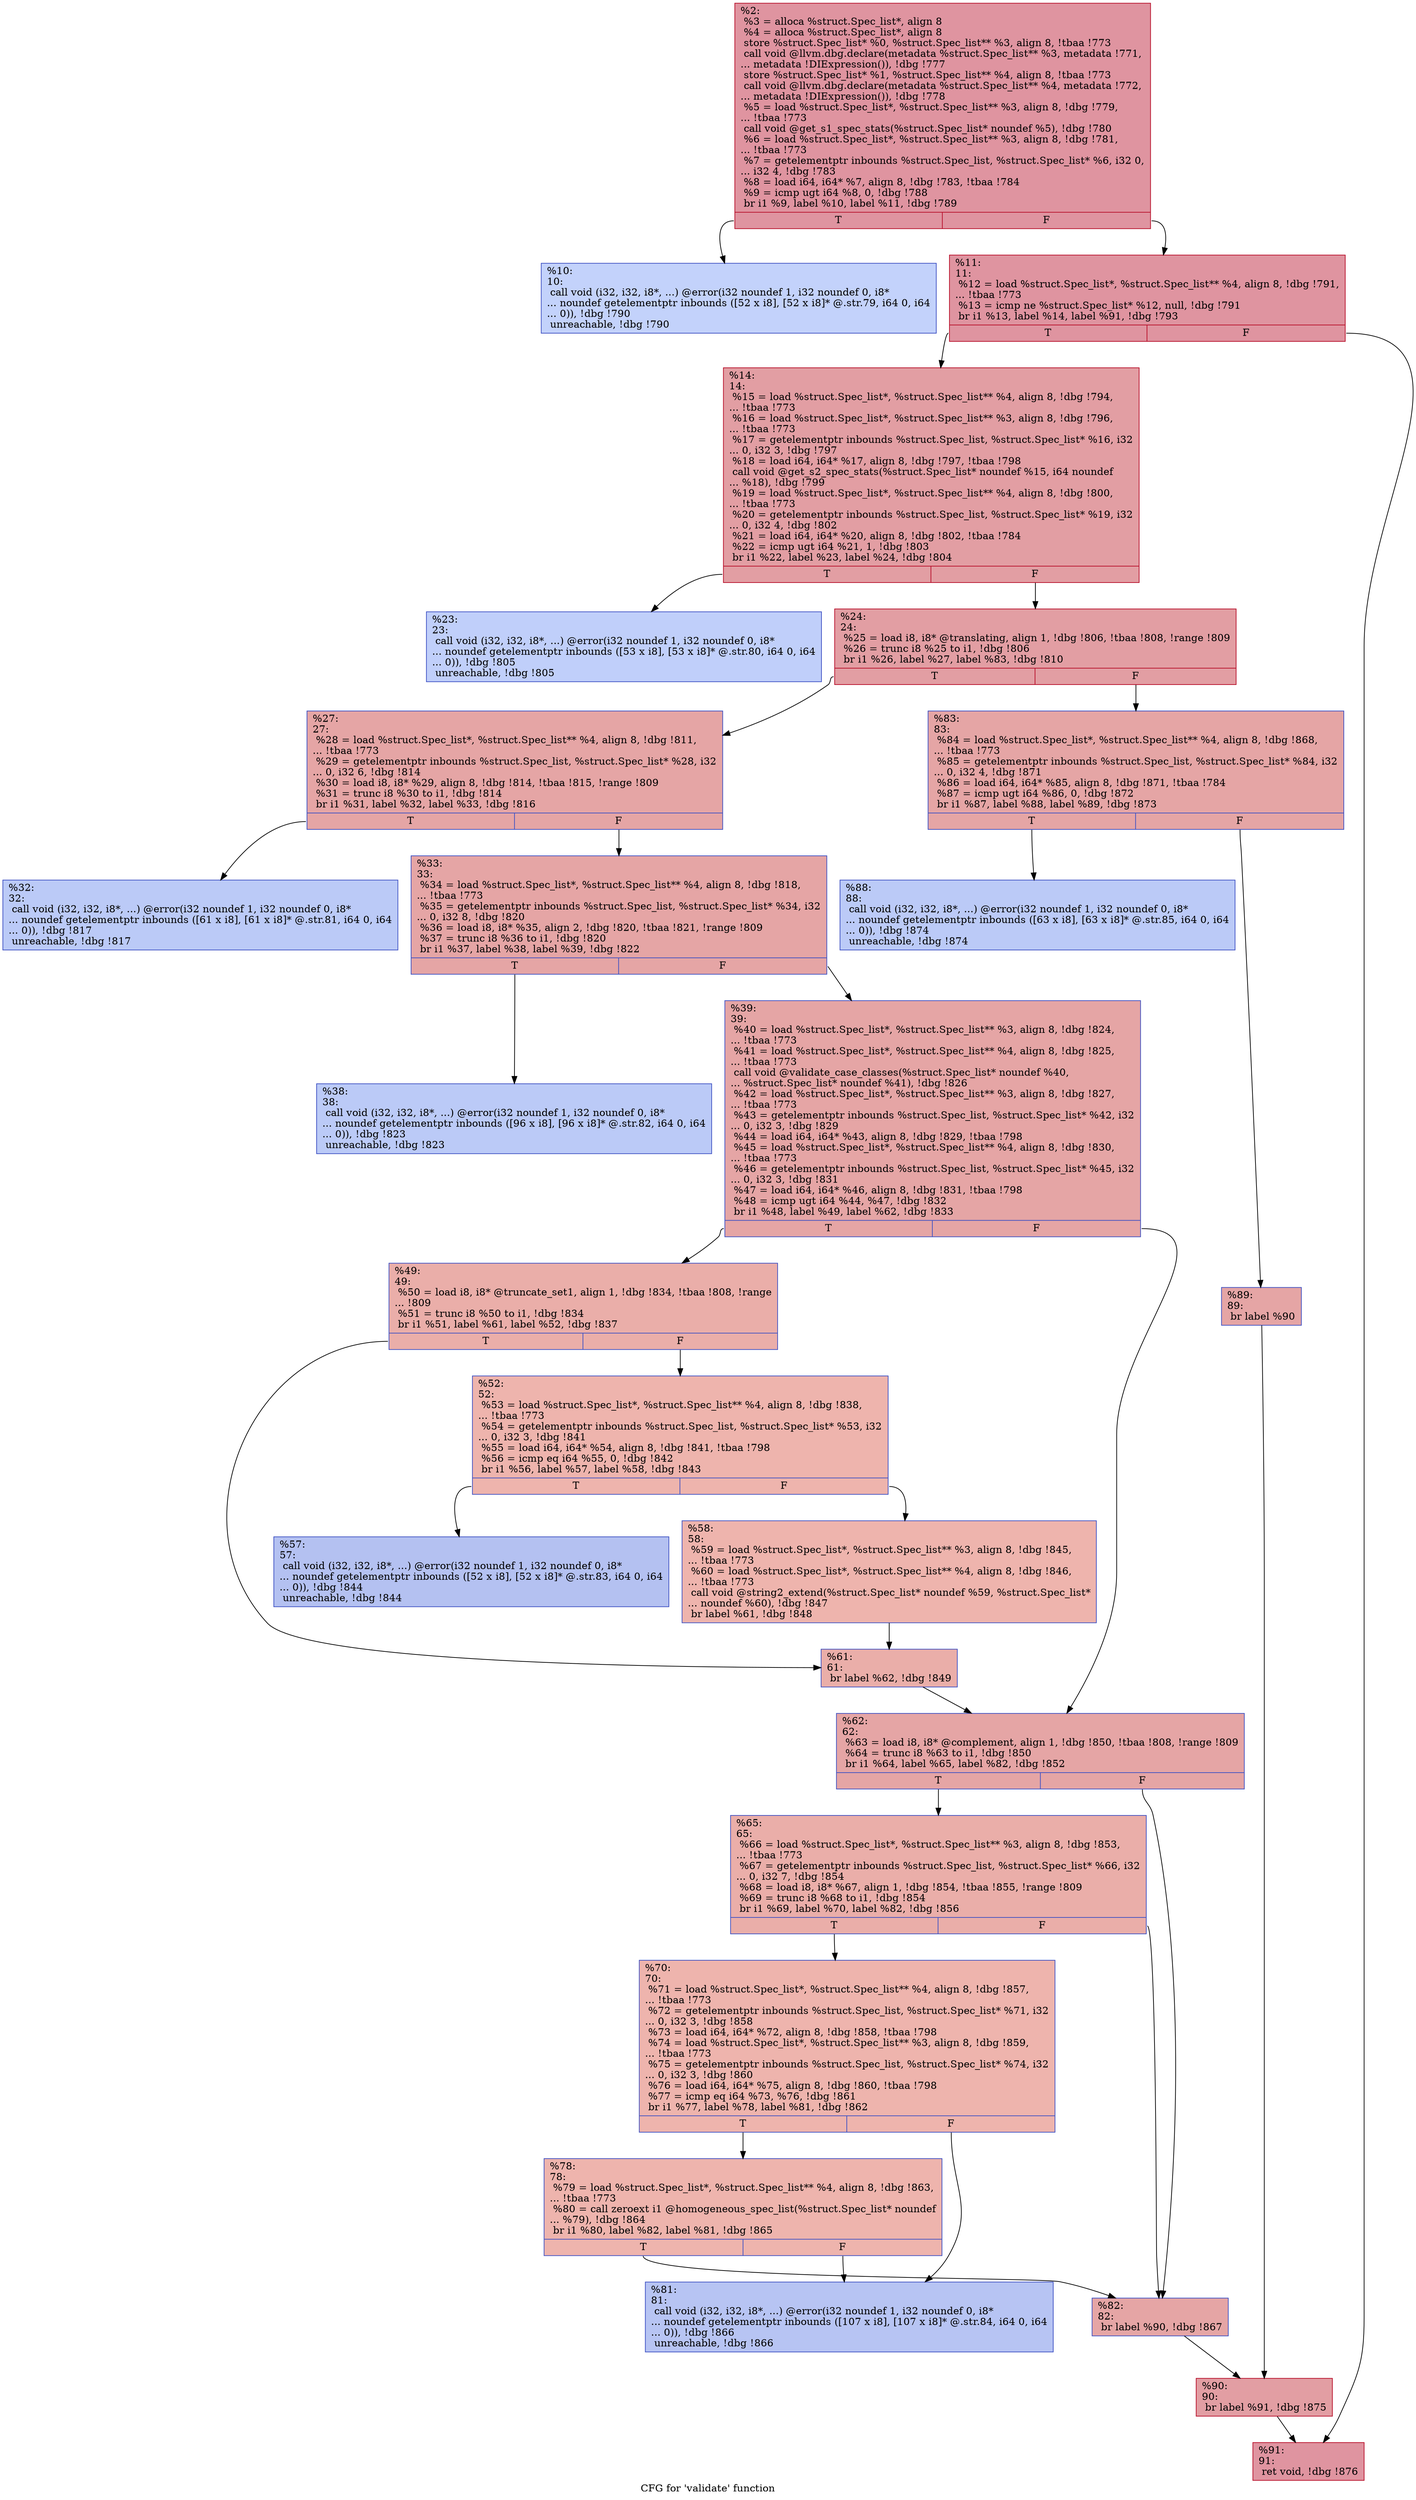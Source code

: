 digraph "CFG for 'validate' function" {
	label="CFG for 'validate' function";

	Node0x10e8210 [shape=record,color="#b70d28ff", style=filled, fillcolor="#b70d2870",label="{%2:\l  %3 = alloca %struct.Spec_list*, align 8\l  %4 = alloca %struct.Spec_list*, align 8\l  store %struct.Spec_list* %0, %struct.Spec_list** %3, align 8, !tbaa !773\l  call void @llvm.dbg.declare(metadata %struct.Spec_list** %3, metadata !771,\l... metadata !DIExpression()), !dbg !777\l  store %struct.Spec_list* %1, %struct.Spec_list** %4, align 8, !tbaa !773\l  call void @llvm.dbg.declare(metadata %struct.Spec_list** %4, metadata !772,\l... metadata !DIExpression()), !dbg !778\l  %5 = load %struct.Spec_list*, %struct.Spec_list** %3, align 8, !dbg !779,\l... !tbaa !773\l  call void @get_s1_spec_stats(%struct.Spec_list* noundef %5), !dbg !780\l  %6 = load %struct.Spec_list*, %struct.Spec_list** %3, align 8, !dbg !781,\l... !tbaa !773\l  %7 = getelementptr inbounds %struct.Spec_list, %struct.Spec_list* %6, i32 0,\l... i32 4, !dbg !783\l  %8 = load i64, i64* %7, align 8, !dbg !783, !tbaa !784\l  %9 = icmp ugt i64 %8, 0, !dbg !788\l  br i1 %9, label %10, label %11, !dbg !789\l|{<s0>T|<s1>F}}"];
	Node0x10e8210:s0 -> Node0x10e8380;
	Node0x10e8210:s1 -> Node0x10e83d0;
	Node0x10e8380 [shape=record,color="#3d50c3ff", style=filled, fillcolor="#779af770",label="{%10:\l10:                                               \l  call void (i32, i32, i8*, ...) @error(i32 noundef 1, i32 noundef 0, i8*\l... noundef getelementptr inbounds ([52 x i8], [52 x i8]* @.str.79, i64 0, i64\l... 0)), !dbg !790\l  unreachable, !dbg !790\l}"];
	Node0x10e83d0 [shape=record,color="#b70d28ff", style=filled, fillcolor="#b70d2870",label="{%11:\l11:                                               \l  %12 = load %struct.Spec_list*, %struct.Spec_list** %4, align 8, !dbg !791,\l... !tbaa !773\l  %13 = icmp ne %struct.Spec_list* %12, null, !dbg !791\l  br i1 %13, label %14, label %91, !dbg !793\l|{<s0>T|<s1>F}}"];
	Node0x10e83d0:s0 -> Node0x10e8420;
	Node0x10e83d0:s1 -> Node0x10e8b50;
	Node0x10e8420 [shape=record,color="#b70d28ff", style=filled, fillcolor="#be242e70",label="{%14:\l14:                                               \l  %15 = load %struct.Spec_list*, %struct.Spec_list** %4, align 8, !dbg !794,\l... !tbaa !773\l  %16 = load %struct.Spec_list*, %struct.Spec_list** %3, align 8, !dbg !796,\l... !tbaa !773\l  %17 = getelementptr inbounds %struct.Spec_list, %struct.Spec_list* %16, i32\l... 0, i32 3, !dbg !797\l  %18 = load i64, i64* %17, align 8, !dbg !797, !tbaa !798\l  call void @get_s2_spec_stats(%struct.Spec_list* noundef %15, i64 noundef\l... %18), !dbg !799\l  %19 = load %struct.Spec_list*, %struct.Spec_list** %4, align 8, !dbg !800,\l... !tbaa !773\l  %20 = getelementptr inbounds %struct.Spec_list, %struct.Spec_list* %19, i32\l... 0, i32 4, !dbg !802\l  %21 = load i64, i64* %20, align 8, !dbg !802, !tbaa !784\l  %22 = icmp ugt i64 %21, 1, !dbg !803\l  br i1 %22, label %23, label %24, !dbg !804\l|{<s0>T|<s1>F}}"];
	Node0x10e8420:s0 -> Node0x10e8470;
	Node0x10e8420:s1 -> Node0x10e84c0;
	Node0x10e8470 [shape=record,color="#3d50c3ff", style=filled, fillcolor="#7093f370",label="{%23:\l23:                                               \l  call void (i32, i32, i8*, ...) @error(i32 noundef 1, i32 noundef 0, i8*\l... noundef getelementptr inbounds ([53 x i8], [53 x i8]* @.str.80, i64 0, i64\l... 0)), !dbg !805\l  unreachable, !dbg !805\l}"];
	Node0x10e84c0 [shape=record,color="#b70d28ff", style=filled, fillcolor="#be242e70",label="{%24:\l24:                                               \l  %25 = load i8, i8* @translating, align 1, !dbg !806, !tbaa !808, !range !809\l  %26 = trunc i8 %25 to i1, !dbg !806\l  br i1 %26, label %27, label %83, !dbg !810\l|{<s0>T|<s1>F}}"];
	Node0x10e84c0:s0 -> Node0x10e8510;
	Node0x10e84c0:s1 -> Node0x10e8a10;
	Node0x10e8510 [shape=record,color="#3d50c3ff", style=filled, fillcolor="#c5333470",label="{%27:\l27:                                               \l  %28 = load %struct.Spec_list*, %struct.Spec_list** %4, align 8, !dbg !811,\l... !tbaa !773\l  %29 = getelementptr inbounds %struct.Spec_list, %struct.Spec_list* %28, i32\l... 0, i32 6, !dbg !814\l  %30 = load i8, i8* %29, align 8, !dbg !814, !tbaa !815, !range !809\l  %31 = trunc i8 %30 to i1, !dbg !814\l  br i1 %31, label %32, label %33, !dbg !816\l|{<s0>T|<s1>F}}"];
	Node0x10e8510:s0 -> Node0x10e8560;
	Node0x10e8510:s1 -> Node0x10e85b0;
	Node0x10e8560 [shape=record,color="#3d50c3ff", style=filled, fillcolor="#6687ed70",label="{%32:\l32:                                               \l  call void (i32, i32, i8*, ...) @error(i32 noundef 1, i32 noundef 0, i8*\l... noundef getelementptr inbounds ([61 x i8], [61 x i8]* @.str.81, i64 0, i64\l... 0)), !dbg !817\l  unreachable, !dbg !817\l}"];
	Node0x10e85b0 [shape=record,color="#3d50c3ff", style=filled, fillcolor="#c5333470",label="{%33:\l33:                                               \l  %34 = load %struct.Spec_list*, %struct.Spec_list** %4, align 8, !dbg !818,\l... !tbaa !773\l  %35 = getelementptr inbounds %struct.Spec_list, %struct.Spec_list* %34, i32\l... 0, i32 8, !dbg !820\l  %36 = load i8, i8* %35, align 2, !dbg !820, !tbaa !821, !range !809\l  %37 = trunc i8 %36 to i1, !dbg !820\l  br i1 %37, label %38, label %39, !dbg !822\l|{<s0>T|<s1>F}}"];
	Node0x10e85b0:s0 -> Node0x10e8600;
	Node0x10e85b0:s1 -> Node0x10e8650;
	Node0x10e8600 [shape=record,color="#3d50c3ff", style=filled, fillcolor="#6687ed70",label="{%38:\l38:                                               \l  call void (i32, i32, i8*, ...) @error(i32 noundef 1, i32 noundef 0, i8*\l... noundef getelementptr inbounds ([96 x i8], [96 x i8]* @.str.82, i64 0, i64\l... 0)), !dbg !823\l  unreachable, !dbg !823\l}"];
	Node0x10e8650 [shape=record,color="#3d50c3ff", style=filled, fillcolor="#c5333470",label="{%39:\l39:                                               \l  %40 = load %struct.Spec_list*, %struct.Spec_list** %3, align 8, !dbg !824,\l... !tbaa !773\l  %41 = load %struct.Spec_list*, %struct.Spec_list** %4, align 8, !dbg !825,\l... !tbaa !773\l  call void @validate_case_classes(%struct.Spec_list* noundef %40,\l... %struct.Spec_list* noundef %41), !dbg !826\l  %42 = load %struct.Spec_list*, %struct.Spec_list** %3, align 8, !dbg !827,\l... !tbaa !773\l  %43 = getelementptr inbounds %struct.Spec_list, %struct.Spec_list* %42, i32\l... 0, i32 3, !dbg !829\l  %44 = load i64, i64* %43, align 8, !dbg !829, !tbaa !798\l  %45 = load %struct.Spec_list*, %struct.Spec_list** %4, align 8, !dbg !830,\l... !tbaa !773\l  %46 = getelementptr inbounds %struct.Spec_list, %struct.Spec_list* %45, i32\l... 0, i32 3, !dbg !831\l  %47 = load i64, i64* %46, align 8, !dbg !831, !tbaa !798\l  %48 = icmp ugt i64 %44, %47, !dbg !832\l  br i1 %48, label %49, label %62, !dbg !833\l|{<s0>T|<s1>F}}"];
	Node0x10e8650:s0 -> Node0x10e86a0;
	Node0x10e8650:s1 -> Node0x10e8830;
	Node0x10e86a0 [shape=record,color="#3d50c3ff", style=filled, fillcolor="#d0473d70",label="{%49:\l49:                                               \l  %50 = load i8, i8* @truncate_set1, align 1, !dbg !834, !tbaa !808, !range\l... !809\l  %51 = trunc i8 %50 to i1, !dbg !834\l  br i1 %51, label %61, label %52, !dbg !837\l|{<s0>T|<s1>F}}"];
	Node0x10e86a0:s0 -> Node0x10e87e0;
	Node0x10e86a0:s1 -> Node0x10e86f0;
	Node0x10e86f0 [shape=record,color="#3d50c3ff", style=filled, fillcolor="#d8564670",label="{%52:\l52:                                               \l  %53 = load %struct.Spec_list*, %struct.Spec_list** %4, align 8, !dbg !838,\l... !tbaa !773\l  %54 = getelementptr inbounds %struct.Spec_list, %struct.Spec_list* %53, i32\l... 0, i32 3, !dbg !841\l  %55 = load i64, i64* %54, align 8, !dbg !841, !tbaa !798\l  %56 = icmp eq i64 %55, 0, !dbg !842\l  br i1 %56, label %57, label %58, !dbg !843\l|{<s0>T|<s1>F}}"];
	Node0x10e86f0:s0 -> Node0x10e8740;
	Node0x10e86f0:s1 -> Node0x10e8790;
	Node0x10e8740 [shape=record,color="#3d50c3ff", style=filled, fillcolor="#5572df70",label="{%57:\l57:                                               \l  call void (i32, i32, i8*, ...) @error(i32 noundef 1, i32 noundef 0, i8*\l... noundef getelementptr inbounds ([52 x i8], [52 x i8]* @.str.83, i64 0, i64\l... 0)), !dbg !844\l  unreachable, !dbg !844\l}"];
	Node0x10e8790 [shape=record,color="#3d50c3ff", style=filled, fillcolor="#d8564670",label="{%58:\l58:                                               \l  %59 = load %struct.Spec_list*, %struct.Spec_list** %3, align 8, !dbg !845,\l... !tbaa !773\l  %60 = load %struct.Spec_list*, %struct.Spec_list** %4, align 8, !dbg !846,\l... !tbaa !773\l  call void @string2_extend(%struct.Spec_list* noundef %59, %struct.Spec_list*\l... noundef %60), !dbg !847\l  br label %61, !dbg !848\l}"];
	Node0x10e8790 -> Node0x10e87e0;
	Node0x10e87e0 [shape=record,color="#3d50c3ff", style=filled, fillcolor="#d0473d70",label="{%61:\l61:                                               \l  br label %62, !dbg !849\l}"];
	Node0x10e87e0 -> Node0x10e8830;
	Node0x10e8830 [shape=record,color="#3d50c3ff", style=filled, fillcolor="#c5333470",label="{%62:\l62:                                               \l  %63 = load i8, i8* @complement, align 1, !dbg !850, !tbaa !808, !range !809\l  %64 = trunc i8 %63 to i1, !dbg !850\l  br i1 %64, label %65, label %82, !dbg !852\l|{<s0>T|<s1>F}}"];
	Node0x10e8830:s0 -> Node0x10e8880;
	Node0x10e8830:s1 -> Node0x10e89c0;
	Node0x10e8880 [shape=record,color="#3d50c3ff", style=filled, fillcolor="#d0473d70",label="{%65:\l65:                                               \l  %66 = load %struct.Spec_list*, %struct.Spec_list** %3, align 8, !dbg !853,\l... !tbaa !773\l  %67 = getelementptr inbounds %struct.Spec_list, %struct.Spec_list* %66, i32\l... 0, i32 7, !dbg !854\l  %68 = load i8, i8* %67, align 1, !dbg !854, !tbaa !855, !range !809\l  %69 = trunc i8 %68 to i1, !dbg !854\l  br i1 %69, label %70, label %82, !dbg !856\l|{<s0>T|<s1>F}}"];
	Node0x10e8880:s0 -> Node0x10e88d0;
	Node0x10e8880:s1 -> Node0x10e89c0;
	Node0x10e88d0 [shape=record,color="#3d50c3ff", style=filled, fillcolor="#d8564670",label="{%70:\l70:                                               \l  %71 = load %struct.Spec_list*, %struct.Spec_list** %4, align 8, !dbg !857,\l... !tbaa !773\l  %72 = getelementptr inbounds %struct.Spec_list, %struct.Spec_list* %71, i32\l... 0, i32 3, !dbg !858\l  %73 = load i64, i64* %72, align 8, !dbg !858, !tbaa !798\l  %74 = load %struct.Spec_list*, %struct.Spec_list** %3, align 8, !dbg !859,\l... !tbaa !773\l  %75 = getelementptr inbounds %struct.Spec_list, %struct.Spec_list* %74, i32\l... 0, i32 3, !dbg !860\l  %76 = load i64, i64* %75, align 8, !dbg !860, !tbaa !798\l  %77 = icmp eq i64 %73, %76, !dbg !861\l  br i1 %77, label %78, label %81, !dbg !862\l|{<s0>T|<s1>F}}"];
	Node0x10e88d0:s0 -> Node0x10e8920;
	Node0x10e88d0:s1 -> Node0x10e8970;
	Node0x10e8920 [shape=record,color="#3d50c3ff", style=filled, fillcolor="#d8564670",label="{%78:\l78:                                               \l  %79 = load %struct.Spec_list*, %struct.Spec_list** %4, align 8, !dbg !863,\l... !tbaa !773\l  %80 = call zeroext i1 @homogeneous_spec_list(%struct.Spec_list* noundef\l... %79), !dbg !864\l  br i1 %80, label %82, label %81, !dbg !865\l|{<s0>T|<s1>F}}"];
	Node0x10e8920:s0 -> Node0x10e89c0;
	Node0x10e8920:s1 -> Node0x10e8970;
	Node0x10e8970 [shape=record,color="#3d50c3ff", style=filled, fillcolor="#5b7ae570",label="{%81:\l81:                                               \l  call void (i32, i32, i8*, ...) @error(i32 noundef 1, i32 noundef 0, i8*\l... noundef getelementptr inbounds ([107 x i8], [107 x i8]* @.str.84, i64 0, i64\l... 0)), !dbg !866\l  unreachable, !dbg !866\l}"];
	Node0x10e89c0 [shape=record,color="#3d50c3ff", style=filled, fillcolor="#c5333470",label="{%82:\l82:                                               \l  br label %90, !dbg !867\l}"];
	Node0x10e89c0 -> Node0x10e8b00;
	Node0x10e8a10 [shape=record,color="#3d50c3ff", style=filled, fillcolor="#c5333470",label="{%83:\l83:                                               \l  %84 = load %struct.Spec_list*, %struct.Spec_list** %4, align 8, !dbg !868,\l... !tbaa !773\l  %85 = getelementptr inbounds %struct.Spec_list, %struct.Spec_list* %84, i32\l... 0, i32 4, !dbg !871\l  %86 = load i64, i64* %85, align 8, !dbg !871, !tbaa !784\l  %87 = icmp ugt i64 %86, 0, !dbg !872\l  br i1 %87, label %88, label %89, !dbg !873\l|{<s0>T|<s1>F}}"];
	Node0x10e8a10:s0 -> Node0x10e8a60;
	Node0x10e8a10:s1 -> Node0x10e8ab0;
	Node0x10e8a60 [shape=record,color="#3d50c3ff", style=filled, fillcolor="#6687ed70",label="{%88:\l88:                                               \l  call void (i32, i32, i8*, ...) @error(i32 noundef 1, i32 noundef 0, i8*\l... noundef getelementptr inbounds ([63 x i8], [63 x i8]* @.str.85, i64 0, i64\l... 0)), !dbg !874\l  unreachable, !dbg !874\l}"];
	Node0x10e8ab0 [shape=record,color="#3d50c3ff", style=filled, fillcolor="#c5333470",label="{%89:\l89:                                               \l  br label %90\l}"];
	Node0x10e8ab0 -> Node0x10e8b00;
	Node0x10e8b00 [shape=record,color="#b70d28ff", style=filled, fillcolor="#be242e70",label="{%90:\l90:                                               \l  br label %91, !dbg !875\l}"];
	Node0x10e8b00 -> Node0x10e8b50;
	Node0x10e8b50 [shape=record,color="#b70d28ff", style=filled, fillcolor="#b70d2870",label="{%91:\l91:                                               \l  ret void, !dbg !876\l}"];
}
